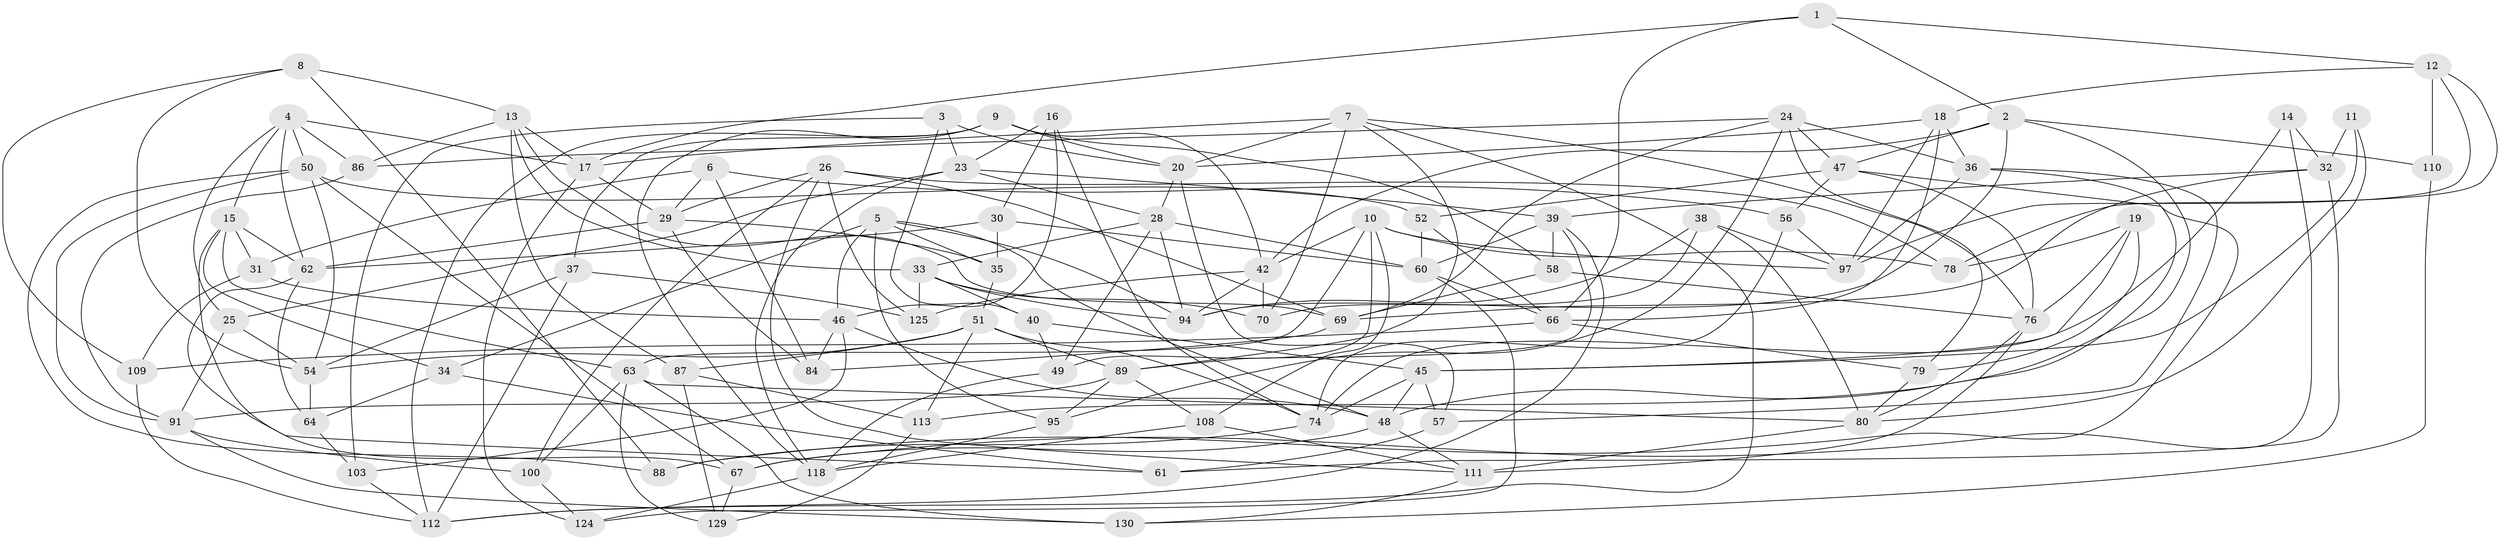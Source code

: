 // original degree distribution, {4: 1.0}
// Generated by graph-tools (version 1.1) at 2025/42/03/06/25 10:42:19]
// undirected, 86 vertices, 213 edges
graph export_dot {
graph [start="1"]
  node [color=gray90,style=filled];
  1;
  2 [super="+55"];
  3;
  4 [super="+53"];
  5 [super="+99"];
  6;
  7 [super="+21"];
  8;
  9 [super="+44"];
  10 [super="+71"];
  11;
  12 [super="+102"];
  13 [super="+27"];
  14;
  15 [super="+41"];
  16;
  17 [super="+22"];
  18 [super="+119"];
  19;
  20 [super="+75"];
  23 [super="+92"];
  24 [super="+68"];
  25;
  26 [super="+131"];
  28 [super="+106"];
  29 [super="+65"];
  30;
  31;
  32 [super="+83"];
  33 [super="+43"];
  34;
  35;
  36 [super="+121"];
  37;
  38;
  39 [super="+96"];
  40;
  42 [super="+127"];
  45 [super="+82"];
  46 [super="+72"];
  47 [super="+77"];
  48 [super="+85"];
  49;
  50 [super="+101"];
  51 [super="+59"];
  52;
  54 [super="+73"];
  56;
  57;
  58;
  60 [super="+114"];
  61;
  62 [super="+90"];
  63 [super="+117"];
  64;
  66 [super="+93"];
  67 [super="+120"];
  69 [super="+105"];
  70;
  74 [super="+81"];
  76 [super="+116"];
  78;
  79;
  80 [super="+98"];
  84;
  86;
  87;
  88;
  89 [super="+104"];
  91 [super="+107"];
  94 [super="+126"];
  95;
  97 [super="+115"];
  100;
  103;
  108;
  109;
  110;
  111 [super="+123"];
  112 [super="+128"];
  113;
  118 [super="+122"];
  124;
  125;
  129;
  130;
  1 -- 17;
  1 -- 2;
  1 -- 66;
  1 -- 12;
  2 -- 94;
  2 -- 42;
  2 -- 47;
  2 -- 110;
  2 -- 113;
  3 -- 103;
  3 -- 20;
  3 -- 40;
  3 -- 23;
  4 -- 50;
  4 -- 86;
  4 -- 25;
  4 -- 62;
  4 -- 17;
  4 -- 15;
  5 -- 34;
  5 -- 35;
  5 -- 46;
  5 -- 48;
  5 -- 94;
  5 -- 95;
  6 -- 56;
  6 -- 31;
  6 -- 84;
  6 -- 29;
  7 -- 76;
  7 -- 17;
  7 -- 20;
  7 -- 112;
  7 -- 89;
  7 -- 70;
  8 -- 88;
  8 -- 109;
  8 -- 54;
  8 -- 13;
  9 -- 58;
  9 -- 42;
  9 -- 20;
  9 -- 37;
  9 -- 118;
  9 -- 112;
  10 -- 108;
  10 -- 49;
  10 -- 97;
  10 -- 78;
  10 -- 63;
  10 -- 42;
  11 -- 80;
  11 -- 32 [weight=2];
  11 -- 45;
  12 -- 78;
  12 -- 110 [weight=2];
  12 -- 18;
  12 -- 97;
  13 -- 86;
  13 -- 69;
  13 -- 87;
  13 -- 17;
  13 -- 33;
  14 -- 67 [weight=2];
  14 -- 74;
  14 -- 32;
  15 -- 31;
  15 -- 63;
  15 -- 62;
  15 -- 34;
  15 -- 61;
  16 -- 74;
  16 -- 46;
  16 -- 30;
  16 -- 23;
  17 -- 29;
  17 -- 124;
  18 -- 97;
  18 -- 20;
  18 -- 36 [weight=2];
  18 -- 66;
  19 -- 79;
  19 -- 78;
  19 -- 45;
  19 -- 76;
  20 -- 57;
  20 -- 28;
  23 -- 28;
  23 -- 25;
  23 -- 118;
  23 -- 39;
  24 -- 86;
  24 -- 95;
  24 -- 79;
  24 -- 36;
  24 -- 69;
  24 -- 47;
  25 -- 91;
  25 -- 54;
  26 -- 100;
  26 -- 29;
  26 -- 125;
  26 -- 78;
  26 -- 111;
  26 -- 69;
  28 -- 94;
  28 -- 49;
  28 -- 33;
  28 -- 60;
  29 -- 84;
  29 -- 35;
  29 -- 62;
  30 -- 62;
  30 -- 35;
  30 -- 60;
  31 -- 46;
  31 -- 109;
  32 -- 61;
  32 -- 69;
  32 -- 39;
  33 -- 70;
  33 -- 40;
  33 -- 125;
  33 -- 94;
  34 -- 61;
  34 -- 64;
  35 -- 51;
  36 -- 48;
  36 -- 57;
  36 -- 97;
  37 -- 112;
  37 -- 125;
  37 -- 54;
  38 -- 70;
  38 -- 94;
  38 -- 80;
  38 -- 97;
  39 -- 89;
  39 -- 58;
  39 -- 60;
  39 -- 112;
  40 -- 49;
  40 -- 45;
  42 -- 94;
  42 -- 125;
  42 -- 70;
  45 -- 57;
  45 -- 48;
  45 -- 74;
  46 -- 48;
  46 -- 84;
  46 -- 103;
  47 -- 76;
  47 -- 88;
  47 -- 56;
  47 -- 52;
  48 -- 111;
  48 -- 67;
  49 -- 118;
  50 -- 52;
  50 -- 67;
  50 -- 88;
  50 -- 91;
  50 -- 54;
  51 -- 89;
  51 -- 74;
  51 -- 54;
  51 -- 113;
  51 -- 87;
  52 -- 66;
  52 -- 60;
  54 -- 64;
  56 -- 74;
  56 -- 97;
  57 -- 61;
  58 -- 76;
  58 -- 69;
  60 -- 124;
  60 -- 66;
  62 -- 64;
  62 -- 67;
  63 -- 129;
  63 -- 100;
  63 -- 130;
  63 -- 80;
  64 -- 103;
  66 -- 79;
  66 -- 109;
  67 -- 129;
  69 -- 84;
  74 -- 88;
  76 -- 80;
  76 -- 111;
  79 -- 80;
  80 -- 111;
  86 -- 91;
  87 -- 113;
  87 -- 129;
  89 -- 95;
  89 -- 108;
  89 -- 91;
  91 -- 130;
  91 -- 100;
  95 -- 118;
  100 -- 124;
  103 -- 112;
  108 -- 118;
  108 -- 111;
  109 -- 112;
  110 -- 130;
  111 -- 130;
  113 -- 129;
  118 -- 124;
}
